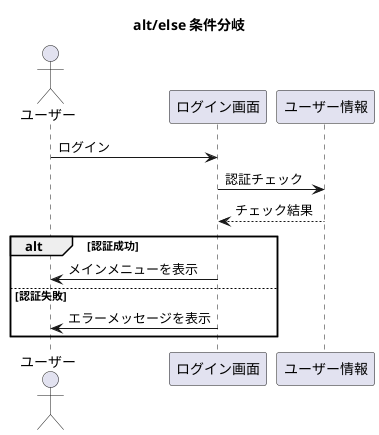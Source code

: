 @startuml{plantuml_seq_cf_alt.png}
title alt/else 条件分岐
actor ユーザー as user
participant ログイン画面 as login
participant ユーザー情報 as userinfo

user -> login : ログイン
login -> userinfo : 認証チェック
login <-- userinfo : チェック結果

alt 認証成功
  user <- login : メインメニューを表示
else 認証失敗
  user <- login : エラーメッセージを表示
end

@enduml
